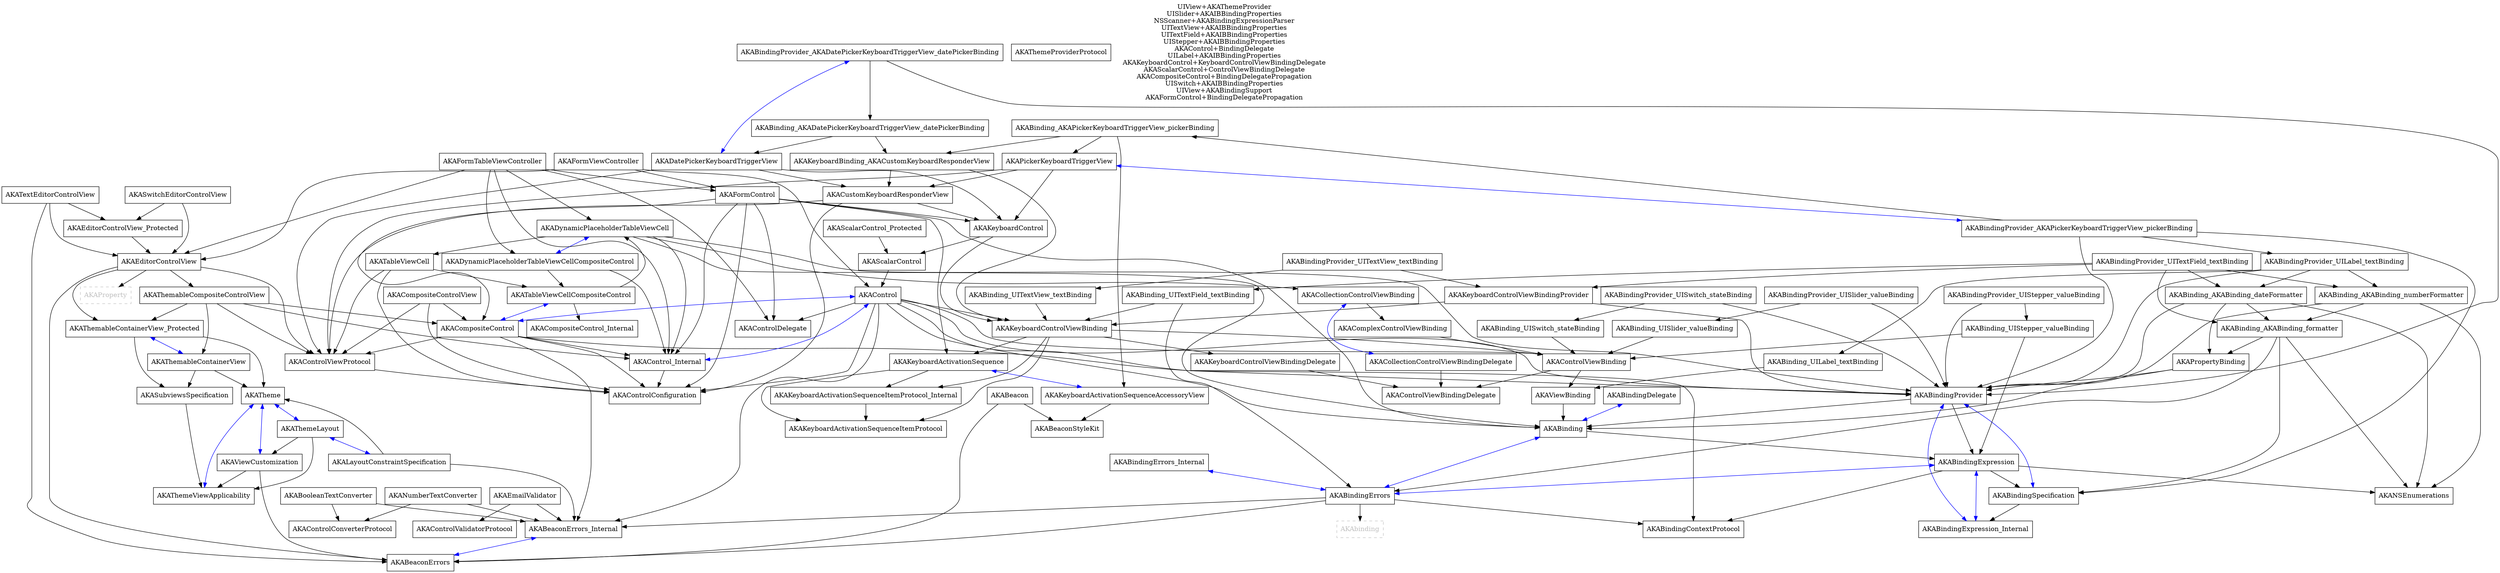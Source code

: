 digraph G {
	node [shape=box];
	"AKAEditorControlView_Protected" -> "AKAEditorControlView";
	"AKAControlConfiguration" -> {};
	"AKAFormControl" -> "AKACompositeControl";
	"AKAFormControl" -> "AKAControl_Internal";
	"AKAFormControl" -> "AKAControlDelegate";
	"AKAFormControl" -> "AKAKeyboardControl";
	"AKAFormControl" -> "AKAKeyboardActivationSequence";
	"AKAFormControl" -> "AKAControlConfiguration";
	"AKAFormControl" -> "AKABinding";
	"AKAComplexControlViewBinding" -> "AKAControlViewBinding";
	"AKABinding" -> "AKABindingExpression";
	"AKABindingSpecification" -> "AKABindingExpression_Internal";
	"AKAKeyboardActivationSequenceItemProtocol_Internal" -> "AKAKeyboardActivationSequenceItemProtocol";
	"AKAPropertyBinding" -> "AKABindingProvider";
	"AKAPropertyBinding" -> "AKABinding";
	"AKABooleanTextConverter" -> "AKABeaconErrors_Internal";
	"AKABooleanTextConverter" -> "AKAControlConverterProtocol";
	"AKAKeyboardActivationSequence" -> "AKAKeyboardActivationSequenceItemProtocol";
	"AKAKeyboardActivationSequence" -> "AKAKeyboardActivationSequenceItemProtocol_Internal";
	"AKABindingContextProtocol" -> {};
	"AKABinding_AKABinding_dateFormatter" -> "AKABindingProvider";
	"AKABinding_AKABinding_dateFormatter" -> "AKABinding_AKABinding_formatter";
	"AKABinding_AKABinding_dateFormatter" -> "AKAPropertyBinding";
	"AKABinding_AKABinding_dateFormatter" -> "AKANSEnumerations";
	"AKACompositeControl_Internal" -> {};
	"AKABinding_AKABinding_formatter" -> "AKABindingErrors";
	"AKABinding_AKABinding_formatter" -> "AKABindingSpecification";
	"AKABinding_AKABinding_formatter" -> "AKANSEnumerations";
	"AKABinding_AKABinding_formatter" -> "AKAPropertyBinding";
	"AKATextEditorControlView" -> "AKABeaconErrors";
	"AKATextEditorControlView" -> "AKAEditorControlView";
	"AKATextEditorControlView" -> "AKAEditorControlView_Protected";
	"AKABinding_UILabel_textBinding" -> "AKAViewBinding";
	"AKAThemableContainerView_Protected" -> "AKASubviewsSpecification";
	"AKAThemableContainerView_Protected" -> "AKATheme";
	"AKATableViewCellCompositeControl" -> "AKACompositeControl_Internal";
	"AKATableViewCellCompositeControl" -> "AKADynamicPlaceholderTableViewCell";
	"AKAControlValidatorProtocol" -> {};
	"AKABeaconStyleKit" -> {};
	"AKABindingProvider_AKADatePickerKeyboardTriggerView_datePickerBinding" -> "AKABindingProvider";
	"AKABindingProvider_AKADatePickerKeyboardTriggerView_datePickerBinding" -> "AKABinding_AKADatePickerKeyboardTriggerView_datePickerBinding";
	"AKABinding_AKADatePickerKeyboardTriggerView_datePickerBinding" -> "AKADatePickerKeyboardTriggerView";
	"AKABinding_AKADatePickerKeyboardTriggerView_datePickerBinding" -> "AKAKeyboardBinding_AKACustomKeyboardResponderView";
	"AKABindingProvider_UITextView_textBinding" -> "AKABinding_UITextView_textBinding";
	"AKABindingProvider_UITextView_textBinding" -> "AKAKeyboardControlViewBindingProvider";
	"AKAKeyboardControlViewBindingDelegate" -> "AKAControlViewBindingDelegate";
	"AKABinding_AKAPickerKeyboardTriggerView_pickerBinding" -> "AKAKeyboardActivationSequenceAccessoryView";
	"AKABinding_AKAPickerKeyboardTriggerView_pickerBinding" -> "AKAPickerKeyboardTriggerView";
	"AKABinding_AKAPickerKeyboardTriggerView_pickerBinding" -> "AKAKeyboardBinding_AKACustomKeyboardResponderView";
	"AKABinding_UIStepper_valueBinding" -> "AKAControlViewBinding";
	"AKABinding_UIStepper_valueBinding" -> "AKABindingExpression";
	"AKABinding_UITextField_textBinding" -> "AKAKeyboardControlViewBinding";
	"AKABinding_UITextField_textBinding" -> "AKABindingErrors";
	"AKACollectionControlViewBinding" -> "AKAComplexControlViewBinding";
	"AKAFormViewController" -> "AKAFormControl";
	"AKAFormViewController" -> "AKAControl";
	"AKAFormViewController" -> "AKAEditorControlView";
	"AKADynamicPlaceholderTableViewCell" -> "AKACollectionControlViewBinding";
	"AKADynamicPlaceholderTableViewCell" -> "AKATableViewCell";
	"AKADynamicPlaceholderTableViewCell" -> "AKABinding";
	"AKADynamicPlaceholderTableViewCell" -> "AKAControl_Internal";
	"AKADynamicPlaceholderTableViewCell" -> "AKABindingProvider";
	"AKAThemableContainerView" -> "AKATheme";
	"AKAThemableContainerView" -> "AKASubviewsSpecification";
	"AKAControlViewProtocol" -> "AKAControlConfiguration";
	"AKAEmailValidator" -> "AKABeaconErrors_Internal";
	"AKAEmailValidator" -> "AKAControlValidatorProtocol";
	"AKAKeyboardControlViewBindingProvider" -> "AKAKeyboardControlViewBinding";
	"AKAKeyboardControlViewBindingProvider" -> "AKABindingProvider";
	"AKABindingProvider_UISwitch_stateBinding" -> "AKABindingProvider";
	"AKABindingProvider_UISwitch_stateBinding" -> "AKABinding_UISwitch_stateBinding";
	"AKAKeyboardActivationSequenceAccessoryView" -> "AKABeaconStyleKit";
	"AKALayoutConstraintSpecification" -> "AKATheme";
	"AKALayoutConstraintSpecification" -> "AKABeaconErrors_Internal";
	"AKAControlConverterProtocol" -> {};
	"AKACustomKeyboardResponderView" -> "AKAControlViewProtocol";
	"AKACustomKeyboardResponderView" -> "AKAControlConfiguration";
	"AKACustomKeyboardResponderView" -> "AKAKeyboardControl";
	"AKABinding_UITextView_textBinding" -> "AKAKeyboardControlViewBinding";
	"AKAControl" -> "AKAControlDelegate";
	"AKAControl" -> "AKAKeyboardControlViewBinding";
	"AKAControl" -> "AKAControlViewBinding";
	"AKAControl" -> "AKABeaconErrors_Internal";
	"AKAControl" -> "AKAControlConfiguration";
	"AKAControl" -> "AKABinding";
	"AKAControl" -> "AKABindingContextProtocol";
	"AKAControl" -> "AKABindingProvider";
	"AKAThemableCompositeControlView" -> "AKAControlViewProtocol";
	"AKAThemableCompositeControlView" -> "AKACompositeControl";
	"AKAThemableCompositeControlView" -> "AKAThemableContainerView_Protected";
	"AKAThemableCompositeControlView" -> "AKAControl_Internal";
	"AKAThemableCompositeControlView" -> "AKAThemableContainerView";
	"AKAThemeLayout" -> "AKAThemeViewApplicability";
	"AKAThemeLayout" -> "AKAViewCustomization";
	"AKACompositeControlView" -> "AKAControlViewProtocol";
	"AKACompositeControlView" -> "AKACompositeControl";
	"AKACompositeControlView" -> "AKAControlConfiguration";
	"AKAPickerKeyboardTriggerView" -> "AKAControlViewProtocol";
	"AKAPickerKeyboardTriggerView" -> "AKACustomKeyboardResponderView";
	"AKAPickerKeyboardTriggerView" -> "AKAKeyboardControl";
	"AKABeacon" -> "AKABeaconErrors";
	"AKABeacon" -> "AKABeaconStyleKit";
	"AKAKeyboardControl" -> "AKAScalarControl";
	"AKAKeyboardControl" -> "AKAKeyboardControlViewBinding";
	"AKABindingExpression" -> "AKABindingSpecification";
	"AKABindingExpression" -> "AKABindingContextProtocol";
	"AKABindingExpression" -> "AKANSEnumerations";
	"AKANSEnumerations" -> {};
	"AKAViewCustomization" -> "AKAThemeViewApplicability";
	"AKAViewCustomization" -> "AKABeaconErrors";
	"AKABindingProvider_UIStepper_valueBinding" -> "AKABinding_UIStepper_valueBinding";
	"AKABindingProvider_UIStepper_valueBinding" -> "AKABindingProvider";
	"AKAScalarControl" -> "AKAControl";
	"AKABinding_UISwitch_stateBinding" -> "AKAControlViewBinding";
	"AKACollectionControlViewBindingDelegate" -> "AKAControlViewBindingDelegate";
	"AKAControlViewBinding" -> "AKAControlViewBindingDelegate";
	"AKAControlViewBinding" -> "AKAViewBinding";
	"AKABindingProvider_UISlider_valueBinding" -> "AKABindingProvider";
	"AKABindingProvider_UISlider_valueBinding" -> "AKABinding_UISlider_valueBinding";
	"AKANumberTextConverter" -> "AKABeaconErrors_Internal";
	"AKANumberTextConverter" -> "AKAControlConverterProtocol";
	"AKABindingProvider_UITextField_textBinding" -> "AKABinding_AKABinding_dateFormatter";
	"AKABindingProvider_UITextField_textBinding" -> "AKABinding_UITextField_textBinding";
	"AKABindingProvider_UITextField_textBinding" -> "AKABinding_AKABinding_formatter";
	"AKABindingProvider_UITextField_textBinding" -> "AKABinding_AKABinding_numberFormatter";
	"AKABindingProvider_UITextField_textBinding" -> "AKAKeyboardControlViewBindingProvider";
	"AKAThemeProviderProtocol" -> {};
	"AKACompositeControl" -> "AKAControlViewProtocol";
	"AKACompositeControl" -> "AKAControl_Internal";
	"AKACompositeControl" -> "AKABeaconErrors_Internal";
	"AKACompositeControl" -> "AKAControlConfiguration";
	"AKACompositeControl" -> "AKABindingProvider";
	"AKABinding_UISlider_valueBinding" -> "AKAControlViewBinding";
	"AKABindingErrors" -> "AKABeaconErrors";
	"AKABindingErrors" -> "AKABeaconErrors_Internal";
	"AKABindingErrors" -> "AKAbinding";
	"AKABindingErrors" -> "AKABindingContextProtocol";
	"AKABindingProvider" -> "AKABinding";
	"AKABindingProvider" -> "AKABindingExpression";
	"AKAEditorControlView" -> "AKAControlViewProtocol";
	"AKAEditorControlView" -> "AKABeaconErrors";
	"AKAEditorControlView" -> "AKAThemableContainerView_Protected";
	"AKAEditorControlView" -> "AKAProperty";
	"AKAEditorControlView" -> "AKAThemableCompositeControlView";
	"AKAControl_Internal" -> "AKAControlConfiguration";
	"AKAControlViewBindingDelegate" -> {};
	"AKAControlDelegate" -> {};
	"AKATableViewCell" -> "AKATableViewCellCompositeControl";
	"AKATableViewCell" -> "AKAControlViewProtocol";
	"AKATableViewCell" -> "AKAControlConfiguration";
	"AKAKeyboardBinding_AKACustomKeyboardResponderView" -> "AKAKeyboardControlViewBinding";
	"AKAKeyboardBinding_AKACustomKeyboardResponderView" -> "AKACustomKeyboardResponderView";
	"AKADynamicPlaceholderTableViewCellCompositeControl" -> "AKATableViewCellCompositeControl";
	"AKADynamicPlaceholderTableViewCellCompositeControl" -> "AKAControl_Internal";
	"AKABindingProvider_AKAPickerKeyboardTriggerView_pickerBinding" -> "AKABinding_AKAPickerKeyboardTriggerView_pickerBinding";
	"AKABindingProvider_AKAPickerKeyboardTriggerView_pickerBinding" -> "AKABindingSpecification";
	"AKABindingProvider_AKAPickerKeyboardTriggerView_pickerBinding" -> "AKABindingProvider_UILabel_textBinding";
	"AKABindingProvider_AKAPickerKeyboardTriggerView_pickerBinding" -> "AKABindingProvider";
	"AKAViewBinding" -> "AKABinding";
	"AKAKeyboardControlViewBinding" -> "AKAKeyboardActivationSequenceItemProtocol";
	"AKAKeyboardControlViewBinding" -> "AKAKeyboardActivationSequenceItemProtocol_Internal";
	"AKAKeyboardControlViewBinding" -> "AKAControlViewBinding";
	"AKAKeyboardControlViewBinding" -> "AKAKeyboardActivationSequence";
	"AKAKeyboardControlViewBinding" -> "AKAKeyboardControlViewBindingDelegate";
	"AKADatePickerKeyboardTriggerView" -> "AKAControlViewProtocol";
	"AKADatePickerKeyboardTriggerView" -> "AKACustomKeyboardResponderView";
	"AKADatePickerKeyboardTriggerView" -> "AKAKeyboardControl";
	"AKASubviewsSpecification" -> "AKAThemeViewApplicability";
	"AKAScalarControl_Protected" -> "AKAScalarControl";
	"AKASwitchEditorControlView" -> "AKAEditorControlView";
	"AKASwitchEditorControlView" -> "AKAEditorControlView_Protected";
	"AKAKeyboardActivationSequenceItemProtocol" -> {};
	"AKABindingProvider_UILabel_textBinding" -> "AKABindingProvider";
	"AKABindingProvider_UILabel_textBinding" -> "AKABinding_AKABinding_dateFormatter";
	"AKABindingProvider_UILabel_textBinding" -> "AKABinding_AKABinding_numberFormatter";
	"AKABindingProvider_UILabel_textBinding" -> "AKABinding_UILabel_textBinding";
	"AKAFormTableViewController" -> "AKAEditorControlView";
	"AKAFormTableViewController" -> "AKAControl_Internal";
	"AKAFormTableViewController" -> "AKAFormControl";
	"AKAFormTableViewController" -> "AKADynamicPlaceholderTableViewCell";
	"AKAFormTableViewController" -> "AKAControlDelegate";
	"AKAFormTableViewController" -> "AKADynamicPlaceholderTableViewCellCompositeControl";
	"AKABinding_AKABinding_numberFormatter" -> "AKABindingProvider";
	"AKABinding_AKABinding_numberFormatter" -> "AKABinding_AKABinding_formatter";
	"AKABinding_AKABinding_numberFormatter" -> "AKANSEnumerations";
	
	
	edge [color=blue, dir=both];
	"AKATheme" -> "AKAViewCustomization";
	"AKACollectionControlViewBinding" -> "AKACollectionControlViewBindingDelegate";
	"AKAControl" -> "AKACompositeControl";
	"AKABindingSpecification" -> "AKABindingProvider";
	"AKABindingDelegate" -> "AKABinding";
	"AKABeaconErrors_Internal" -> "AKABeaconErrors";
	"AKAKeyboardActivationSequence" -> "AKAKeyboardActivationSequenceAccessoryView";
	"AKAPickerKeyboardTriggerView" -> "AKABindingProvider_AKAPickerKeyboardTriggerView_pickerBinding";
	"AKAControl" -> "AKAControl_Internal";
	"AKABinding" -> "AKABindingErrors";
	"AKADynamicPlaceholderTableViewCell" -> "AKADynamicPlaceholderTableViewCellCompositeControl";
	"AKABindingErrors_Internal" -> "AKABindingErrors";
	"AKATheme" -> "AKAThemeViewApplicability";
	"AKABindingExpression_Internal" -> "AKABindingProvider";
	"AKABindingExpression_Internal" -> "AKABindingExpression";
	"AKABindingExpression" -> "AKABindingErrors";
	"AKAThemeLayout" -> "AKALayoutConstraintSpecification";
	"AKABindingProvider_AKADatePickerKeyboardTriggerView_datePickerBinding" -> "AKADatePickerKeyboardTriggerView";
	"AKAThemableContainerView_Protected" -> "AKAThemableContainerView";
	"AKATableViewCellCompositeControl" -> "AKACompositeControl";
	"AKATheme" -> "AKAThemeLayout";
	"AKAProperty" [color=gray, style=dashed, fontcolor=gray]
	"AKAbinding" [color=gray, style=dashed, fontcolor=gray]
	
	edge [color=black];
	node [shape=plaintext];
	"Categories" [label="UIView+AKAThemeProvider\nUISlider+AKAIBBindingProperties\nNSScanner+AKABindingExpressionParser\nUITextView+AKAIBBindingProperties\nUITextField+AKAIBBindingProperties\nUIStepper+AKAIBBindingProperties\nAKAControl+BindingDelegate\nUILabel+AKAIBBindingProperties\nAKAKeyboardControl+KeyboardControlViewBindingDelegate\nAKAScalarControl+ControlViewBindingDelegate\nAKACompositeControl+BindingDelegatePropagation\nUISwitch+AKAIBBindingProperties\nUIView+AKABindingSupport\nAKAFormControl+BindingDelegatePropagation"];
}


